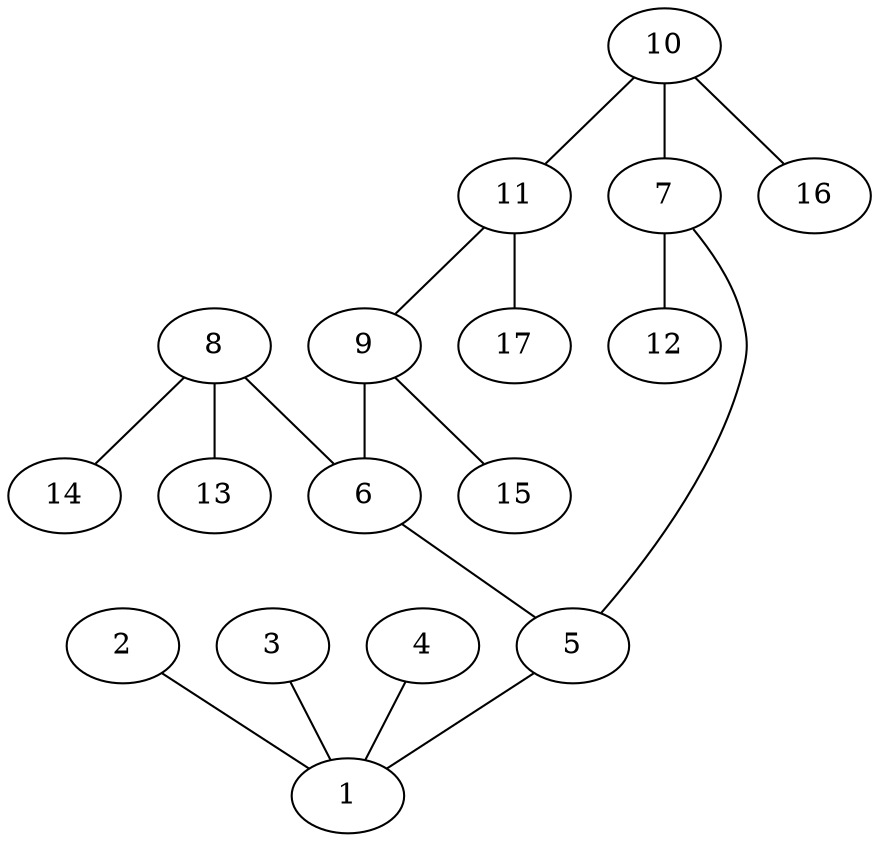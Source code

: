 graph molecule_2584 {
	1	 [chem=C];
	2	 [chem=F];
	2 -- 1	 [valence=1];
	3	 [chem=F];
	3 -- 1	 [valence=1];
	4	 [chem=F];
	4 -- 1	 [valence=1];
	5	 [chem=C];
	5 -- 1	 [valence=1];
	6	 [chem=C];
	6 -- 5	 [valence=2];
	7	 [chem=C];
	7 -- 5	 [valence=1];
	12	 [chem=H];
	7 -- 12	 [valence=1];
	8	 [chem=N];
	8 -- 6	 [valence=1];
	13	 [chem=H];
	8 -- 13	 [valence=1];
	14	 [chem=H];
	8 -- 14	 [valence=1];
	9	 [chem=C];
	9 -- 6	 [valence=1];
	15	 [chem=H];
	9 -- 15	 [valence=1];
	10	 [chem=C];
	10 -- 7	 [valence=2];
	11	 [chem=C];
	10 -- 11	 [valence=1];
	16	 [chem=H];
	10 -- 16	 [valence=1];
	11 -- 9	 [valence=2];
	17	 [chem=H];
	11 -- 17	 [valence=1];
}
